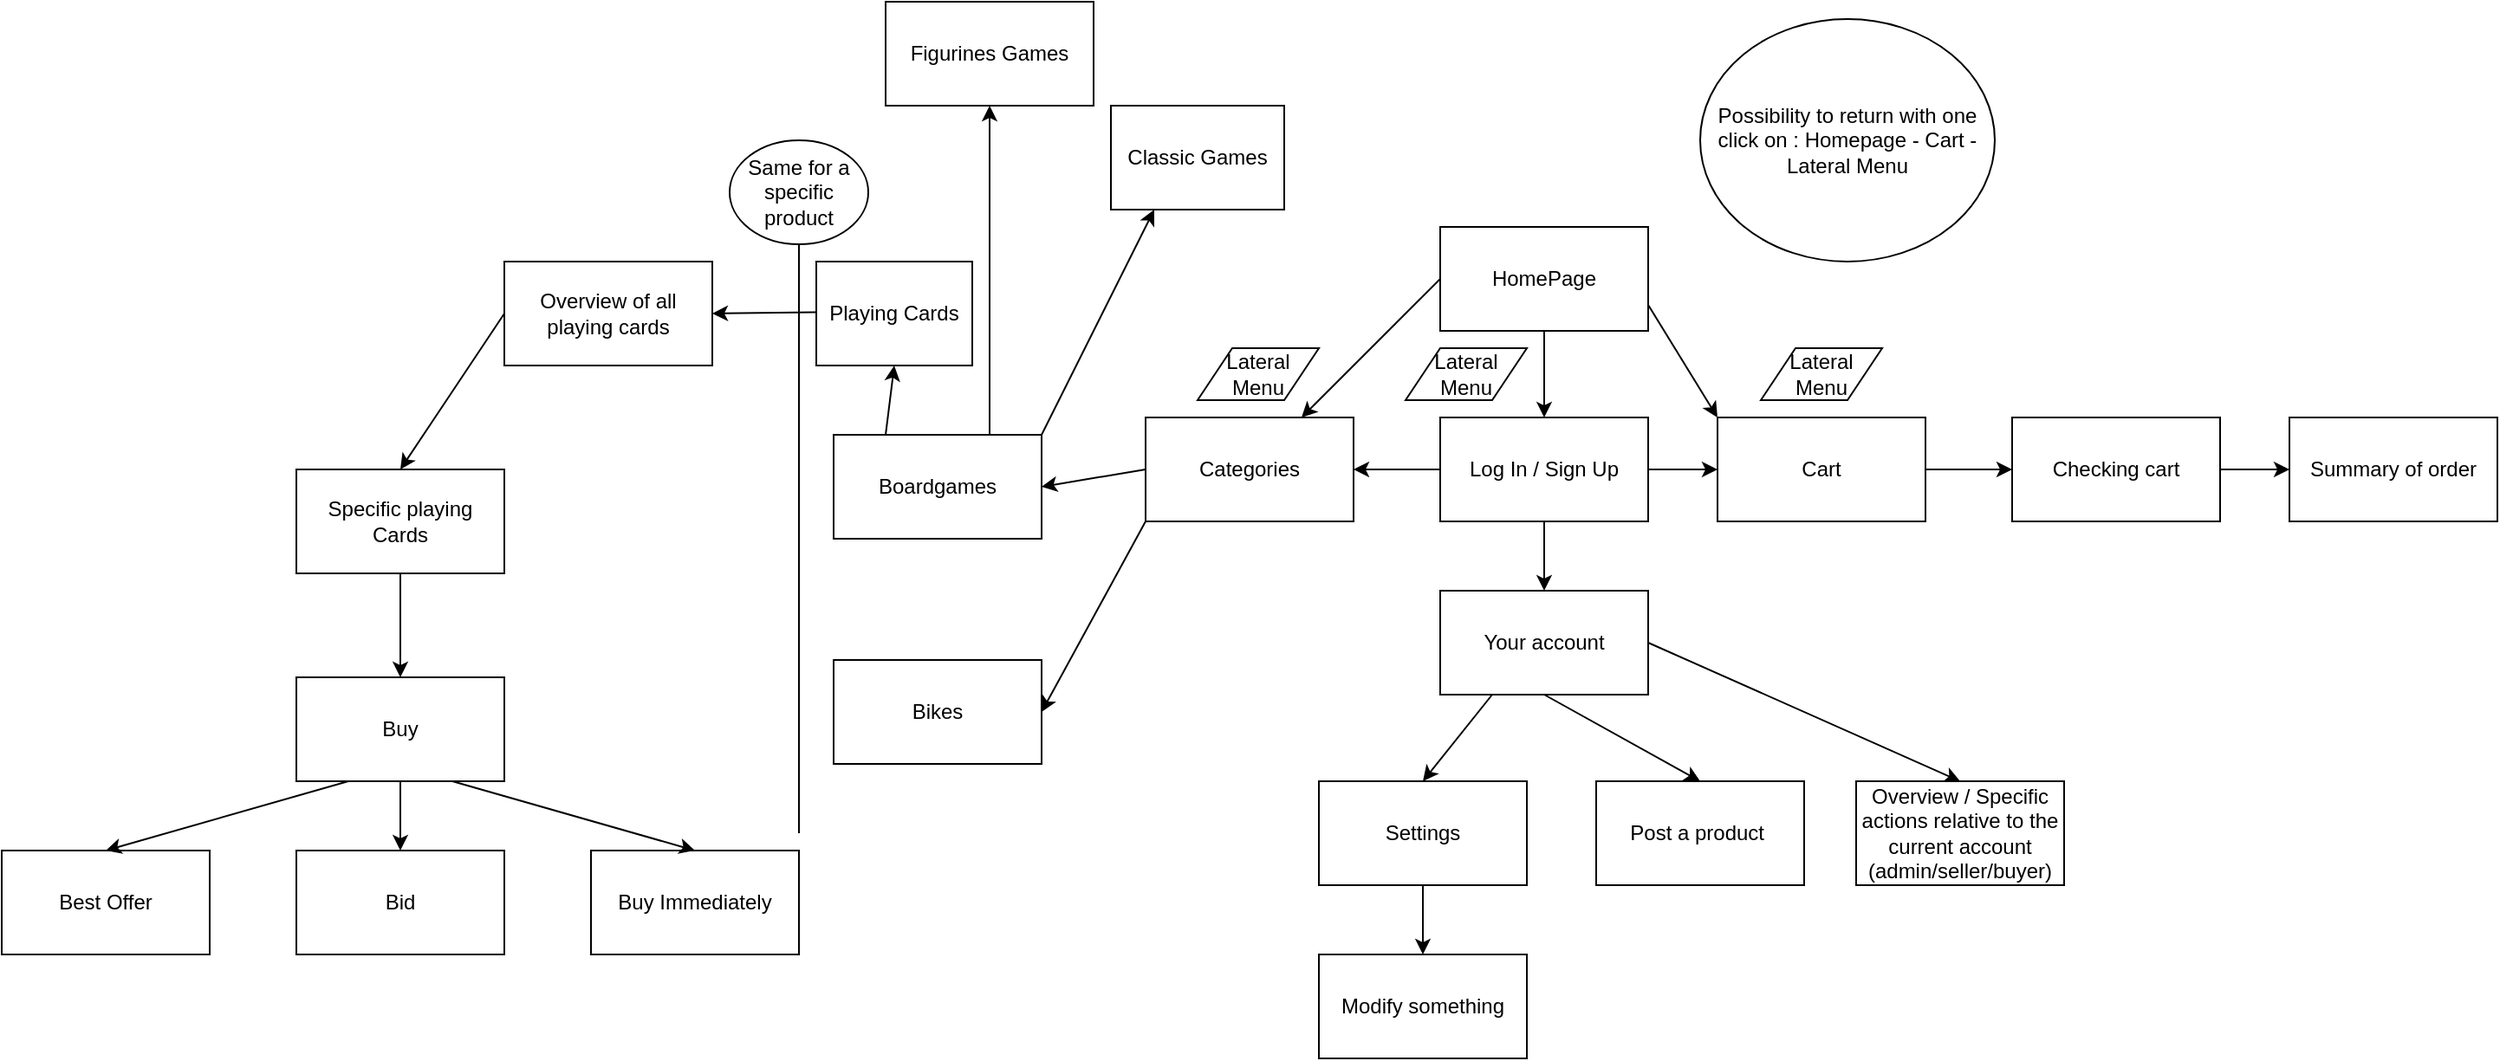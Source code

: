 <mxfile version="14.4.8" type="device"><diagram id="G1dUN2_9ABx3oaHJRw27" name="Page-1"><mxGraphModel dx="3240" dy="2120" grid="1" gridSize="10" guides="1" tooltips="1" connect="1" arrows="1" fold="1" page="1" pageScale="1" pageWidth="1654" pageHeight="1169" math="0" shadow="0"><root><mxCell id="0"/><mxCell id="1" parent="0"/><mxCell id="FgevV0cNMkTRCgjKMiHu-1" value="HomePage" style="rounded=0;whiteSpace=wrap;html=1;" parent="1" vertex="1"><mxGeometry x="370" y="70" width="120" height="60" as="geometry"/></mxCell><mxCell id="FgevV0cNMkTRCgjKMiHu-2" value="Log In / Sign Up" style="rounded=0;whiteSpace=wrap;html=1;" parent="1" vertex="1"><mxGeometry x="370" y="180" width="120" height="60" as="geometry"/></mxCell><mxCell id="FgevV0cNMkTRCgjKMiHu-3" value="Categories" style="rounded=0;whiteSpace=wrap;html=1;" parent="1" vertex="1"><mxGeometry x="200" y="180" width="120" height="60" as="geometry"/></mxCell><mxCell id="FgevV0cNMkTRCgjKMiHu-15" value="Cart" style="rounded=0;whiteSpace=wrap;html=1;" parent="1" vertex="1"><mxGeometry x="530" y="180" width="120" height="60" as="geometry"/></mxCell><mxCell id="FgevV0cNMkTRCgjKMiHu-18" value="Bikes" style="rounded=0;whiteSpace=wrap;html=1;" parent="1" vertex="1"><mxGeometry x="20" y="320" width="120" height="60" as="geometry"/></mxCell><mxCell id="FgevV0cNMkTRCgjKMiHu-19" value="" style="endArrow=classic;html=1;exitX=0.5;exitY=1;exitDx=0;exitDy=0;" parent="1" source="FgevV0cNMkTRCgjKMiHu-1" edge="1"><mxGeometry width="50" height="50" relative="1" as="geometry"><mxPoint x="410" y="380" as="sourcePoint"/><mxPoint x="430" y="180" as="targetPoint"/></mxGeometry></mxCell><mxCell id="FgevV0cNMkTRCgjKMiHu-20" value="Your account" style="rounded=0;whiteSpace=wrap;html=1;" parent="1" vertex="1"><mxGeometry x="370" y="280" width="120" height="60" as="geometry"/></mxCell><mxCell id="FgevV0cNMkTRCgjKMiHu-21" value="Checking cart" style="rounded=0;whiteSpace=wrap;html=1;" parent="1" vertex="1"><mxGeometry x="700" y="180" width="120" height="60" as="geometry"/></mxCell><mxCell id="FgevV0cNMkTRCgjKMiHu-22" value="Post a product&amp;nbsp;" style="rounded=0;whiteSpace=wrap;html=1;" parent="1" vertex="1"><mxGeometry x="460" y="390" width="120" height="60" as="geometry"/></mxCell><mxCell id="FgevV0cNMkTRCgjKMiHu-23" value="Settings" style="rounded=0;whiteSpace=wrap;html=1;" parent="1" vertex="1"><mxGeometry x="300" y="390" width="120" height="60" as="geometry"/></mxCell><mxCell id="FgevV0cNMkTRCgjKMiHu-24" value="Modify something" style="rounded=0;whiteSpace=wrap;html=1;" parent="1" vertex="1"><mxGeometry x="300" y="490" width="120" height="60" as="geometry"/></mxCell><mxCell id="FgevV0cNMkTRCgjKMiHu-25" value="Overview / Specific actions relative to the current account (admin/seller/buyer)" style="rounded=0;whiteSpace=wrap;html=1;" parent="1" vertex="1"><mxGeometry x="610" y="390" width="120" height="60" as="geometry"/></mxCell><mxCell id="FgevV0cNMkTRCgjKMiHu-26" value="Overview of all playing cards" style="rounded=0;whiteSpace=wrap;html=1;" parent="1" vertex="1"><mxGeometry x="-170" y="90" width="120" height="60" as="geometry"/></mxCell><mxCell id="FgevV0cNMkTRCgjKMiHu-27" value="Specific playing Cards" style="rounded=0;whiteSpace=wrap;html=1;" parent="1" vertex="1"><mxGeometry x="-290" y="210" width="120" height="60" as="geometry"/></mxCell><mxCell id="FgevV0cNMkTRCgjKMiHu-28" value="Buy" style="rounded=0;whiteSpace=wrap;html=1;" parent="1" vertex="1"><mxGeometry x="-290" y="330" width="120" height="60" as="geometry"/></mxCell><mxCell id="FgevV0cNMkTRCgjKMiHu-29" value="Bid" style="rounded=0;whiteSpace=wrap;html=1;" parent="1" vertex="1"><mxGeometry x="-290" y="430" width="120" height="60" as="geometry"/></mxCell><mxCell id="FgevV0cNMkTRCgjKMiHu-30" value="Best Offer" style="rounded=0;whiteSpace=wrap;html=1;" parent="1" vertex="1"><mxGeometry x="-460" y="430" width="120" height="60" as="geometry"/></mxCell><mxCell id="FgevV0cNMkTRCgjKMiHu-31" value="Buy Immediately" style="rounded=0;whiteSpace=wrap;html=1;" parent="1" vertex="1"><mxGeometry x="-120" y="430" width="120" height="60" as="geometry"/></mxCell><mxCell id="FgevV0cNMkTRCgjKMiHu-32" value="" style="endArrow=none;html=1;" parent="1" edge="1"><mxGeometry width="50" height="50" relative="1" as="geometry"><mxPoint y="420" as="sourcePoint"/><mxPoint y="70" as="targetPoint"/></mxGeometry></mxCell><mxCell id="FgevV0cNMkTRCgjKMiHu-33" value="" style="endArrow=classic;html=1;exitX=-0.004;exitY=0.65;exitDx=0;exitDy=0;exitPerimeter=0;entryX=1;entryY=0.5;entryDx=0;entryDy=0;" parent="1" target="FgevV0cNMkTRCgjKMiHu-26" edge="1"><mxGeometry width="50" height="50" relative="1" as="geometry"><mxPoint x="29.52" y="119" as="sourcePoint"/><mxPoint x="190" y="190" as="targetPoint"/></mxGeometry></mxCell><mxCell id="FgevV0cNMkTRCgjKMiHu-34" value="" style="endArrow=classic;html=1;exitX=0;exitY=0.5;exitDx=0;exitDy=0;entryX=0.5;entryY=0;entryDx=0;entryDy=0;" parent="1" source="FgevV0cNMkTRCgjKMiHu-26" target="FgevV0cNMkTRCgjKMiHu-27" edge="1"><mxGeometry width="50" height="50" relative="1" as="geometry"><mxPoint x="29.52" y="139" as="sourcePoint"/><mxPoint x="-40" y="130" as="targetPoint"/></mxGeometry></mxCell><mxCell id="FgevV0cNMkTRCgjKMiHu-35" value="" style="endArrow=classic;html=1;exitX=0.5;exitY=1;exitDx=0;exitDy=0;entryX=0.5;entryY=0;entryDx=0;entryDy=0;" parent="1" source="FgevV0cNMkTRCgjKMiHu-28" target="FgevV0cNMkTRCgjKMiHu-29" edge="1"><mxGeometry width="50" height="50" relative="1" as="geometry"><mxPoint x="39.52" y="149" as="sourcePoint"/><mxPoint x="-30" y="140" as="targetPoint"/></mxGeometry></mxCell><mxCell id="FgevV0cNMkTRCgjKMiHu-36" value="" style="endArrow=classic;html=1;exitX=0.5;exitY=1;exitDx=0;exitDy=0;entryX=0.5;entryY=0;entryDx=0;entryDy=0;" parent="1" source="FgevV0cNMkTRCgjKMiHu-27" target="FgevV0cNMkTRCgjKMiHu-28" edge="1"><mxGeometry width="50" height="50" relative="1" as="geometry"><mxPoint x="49.52" y="159" as="sourcePoint"/><mxPoint x="-20" y="150" as="targetPoint"/></mxGeometry></mxCell><mxCell id="FgevV0cNMkTRCgjKMiHu-37" value="" style="endArrow=classic;html=1;exitX=0.75;exitY=1;exitDx=0;exitDy=0;entryX=0.5;entryY=0;entryDx=0;entryDy=0;" parent="1" source="FgevV0cNMkTRCgjKMiHu-28" target="FgevV0cNMkTRCgjKMiHu-31" edge="1"><mxGeometry width="50" height="50" relative="1" as="geometry"><mxPoint x="-220" y="400" as="sourcePoint"/><mxPoint x="-220" y="440" as="targetPoint"/></mxGeometry></mxCell><mxCell id="FgevV0cNMkTRCgjKMiHu-38" value="" style="endArrow=classic;html=1;exitX=0.25;exitY=1;exitDx=0;exitDy=0;entryX=0.5;entryY=0;entryDx=0;entryDy=0;" parent="1" source="FgevV0cNMkTRCgjKMiHu-28" target="FgevV0cNMkTRCgjKMiHu-30" edge="1"><mxGeometry width="50" height="50" relative="1" as="geometry"><mxPoint x="-210" y="410" as="sourcePoint"/><mxPoint x="-210" y="450" as="targetPoint"/></mxGeometry></mxCell><mxCell id="FgevV0cNMkTRCgjKMiHu-39" value="" style="endArrow=classic;html=1;exitX=0;exitY=0.5;exitDx=0;exitDy=0;entryX=1;entryY=0.5;entryDx=0;entryDy=0;" parent="1" source="FgevV0cNMkTRCgjKMiHu-3" target="hDV_QSk52a3XBpceY0yc-1" edge="1"><mxGeometry width="50" height="50" relative="1" as="geometry"><mxPoint x="440" y="140" as="sourcePoint"/><mxPoint x="140" y="240" as="targetPoint"/></mxGeometry></mxCell><mxCell id="FgevV0cNMkTRCgjKMiHu-40" value="" style="endArrow=classic;html=1;exitX=0;exitY=1;exitDx=0;exitDy=0;entryX=1;entryY=0.5;entryDx=0;entryDy=0;" parent="1" source="FgevV0cNMkTRCgjKMiHu-3" target="FgevV0cNMkTRCgjKMiHu-18" edge="1"><mxGeometry width="50" height="50" relative="1" as="geometry"><mxPoint x="450" y="150" as="sourcePoint"/><mxPoint x="450" y="200" as="targetPoint"/></mxGeometry></mxCell><mxCell id="FgevV0cNMkTRCgjKMiHu-42" value="" style="endArrow=classic;html=1;exitX=0;exitY=0.5;exitDx=0;exitDy=0;" parent="1" source="FgevV0cNMkTRCgjKMiHu-2" target="FgevV0cNMkTRCgjKMiHu-3" edge="1"><mxGeometry width="50" height="50" relative="1" as="geometry"><mxPoint x="470" y="170" as="sourcePoint"/><mxPoint x="470" y="220" as="targetPoint"/></mxGeometry></mxCell><mxCell id="FgevV0cNMkTRCgjKMiHu-43" value="" style="endArrow=classic;html=1;exitX=1;exitY=0.5;exitDx=0;exitDy=0;entryX=0;entryY=0.5;entryDx=0;entryDy=0;" parent="1" source="FgevV0cNMkTRCgjKMiHu-2" target="FgevV0cNMkTRCgjKMiHu-15" edge="1"><mxGeometry width="50" height="50" relative="1" as="geometry"><mxPoint x="480" y="180" as="sourcePoint"/><mxPoint x="480" y="230" as="targetPoint"/></mxGeometry></mxCell><mxCell id="FgevV0cNMkTRCgjKMiHu-44" value="" style="endArrow=classic;html=1;exitX=1;exitY=0.5;exitDx=0;exitDy=0;entryX=0;entryY=0.5;entryDx=0;entryDy=0;" parent="1" source="FgevV0cNMkTRCgjKMiHu-15" target="FgevV0cNMkTRCgjKMiHu-21" edge="1"><mxGeometry width="50" height="50" relative="1" as="geometry"><mxPoint x="490" y="190" as="sourcePoint"/><mxPoint x="490" y="240" as="targetPoint"/></mxGeometry></mxCell><mxCell id="FgevV0cNMkTRCgjKMiHu-45" value="" style="endArrow=classic;html=1;exitX=0.5;exitY=1;exitDx=0;exitDy=0;entryX=0.5;entryY=0;entryDx=0;entryDy=0;" parent="1" source="FgevV0cNMkTRCgjKMiHu-2" target="FgevV0cNMkTRCgjKMiHu-20" edge="1"><mxGeometry width="50" height="50" relative="1" as="geometry"><mxPoint x="500" y="200" as="sourcePoint"/><mxPoint x="500" y="250" as="targetPoint"/></mxGeometry></mxCell><mxCell id="FgevV0cNMkTRCgjKMiHu-46" value="" style="endArrow=classic;html=1;exitX=0.5;exitY=1;exitDx=0;exitDy=0;entryX=0.5;entryY=0;entryDx=0;entryDy=0;" parent="1" source="FgevV0cNMkTRCgjKMiHu-20" target="FgevV0cNMkTRCgjKMiHu-22" edge="1"><mxGeometry width="50" height="50" relative="1" as="geometry"><mxPoint x="510" y="210" as="sourcePoint"/><mxPoint x="510" y="260" as="targetPoint"/></mxGeometry></mxCell><mxCell id="FgevV0cNMkTRCgjKMiHu-47" value="" style="endArrow=classic;html=1;exitX=0.25;exitY=1;exitDx=0;exitDy=0;entryX=0.5;entryY=0;entryDx=0;entryDy=0;" parent="1" source="FgevV0cNMkTRCgjKMiHu-20" target="FgevV0cNMkTRCgjKMiHu-23" edge="1"><mxGeometry width="50" height="50" relative="1" as="geometry"><mxPoint x="520" y="220" as="sourcePoint"/><mxPoint x="520" y="270" as="targetPoint"/></mxGeometry></mxCell><mxCell id="FgevV0cNMkTRCgjKMiHu-48" value="" style="endArrow=classic;html=1;exitX=0.5;exitY=1;exitDx=0;exitDy=0;" parent="1" source="FgevV0cNMkTRCgjKMiHu-23" target="FgevV0cNMkTRCgjKMiHu-24" edge="1"><mxGeometry width="50" height="50" relative="1" as="geometry"><mxPoint x="530" y="230" as="sourcePoint"/><mxPoint x="530" y="280" as="targetPoint"/></mxGeometry></mxCell><mxCell id="FgevV0cNMkTRCgjKMiHu-49" value="" style="endArrow=classic;html=1;exitX=1;exitY=0.5;exitDx=0;exitDy=0;entryX=0.5;entryY=0;entryDx=0;entryDy=0;" parent="1" source="FgevV0cNMkTRCgjKMiHu-20" target="FgevV0cNMkTRCgjKMiHu-25" edge="1"><mxGeometry width="50" height="50" relative="1" as="geometry"><mxPoint x="540" y="240" as="sourcePoint"/><mxPoint x="540" y="290" as="targetPoint"/></mxGeometry></mxCell><mxCell id="FgevV0cNMkTRCgjKMiHu-50" value="Summary of order" style="rounded=0;whiteSpace=wrap;html=1;" parent="1" vertex="1"><mxGeometry x="860" y="180" width="120" height="60" as="geometry"/></mxCell><mxCell id="FgevV0cNMkTRCgjKMiHu-52" value="" style="endArrow=classic;html=1;entryX=0;entryY=0.5;entryDx=0;entryDy=0;exitX=1;exitY=0.5;exitDx=0;exitDy=0;" parent="1" source="FgevV0cNMkTRCgjKMiHu-21" target="FgevV0cNMkTRCgjKMiHu-50" edge="1"><mxGeometry width="50" height="50" relative="1" as="geometry"><mxPoint x="630" y="330" as="sourcePoint"/><mxPoint x="680" y="280" as="targetPoint"/></mxGeometry></mxCell><mxCell id="FgevV0cNMkTRCgjKMiHu-53" value="Same for a specific product" style="ellipse;whiteSpace=wrap;html=1;" parent="1" vertex="1"><mxGeometry x="-40" y="20" width="80" height="60" as="geometry"/></mxCell><mxCell id="FgevV0cNMkTRCgjKMiHu-4" value="Possibility to return with one click on : Homepage - Cart - Lateral Menu" style="ellipse;whiteSpace=wrap;html=1;" parent="1" vertex="1"><mxGeometry x="520" y="-50" width="170" height="140" as="geometry"/></mxCell><mxCell id="FgevV0cNMkTRCgjKMiHu-5" value="Lateral Menu" style="shape=parallelogram;perimeter=parallelogramPerimeter;whiteSpace=wrap;html=1;fixedSize=1;" parent="1" vertex="1"><mxGeometry x="230" y="140" width="70" height="30" as="geometry"/></mxCell><mxCell id="FgevV0cNMkTRCgjKMiHu-6" value="Lateral Menu" style="shape=parallelogram;perimeter=parallelogramPerimeter;whiteSpace=wrap;html=1;fixedSize=1;" parent="1" vertex="1"><mxGeometry x="555" y="140" width="70" height="30" as="geometry"/></mxCell><mxCell id="FgevV0cNMkTRCgjKMiHu-7" value="Lateral Menu" style="shape=parallelogram;perimeter=parallelogramPerimeter;whiteSpace=wrap;html=1;fixedSize=1;" parent="1" vertex="1"><mxGeometry x="350" y="140" width="70" height="30" as="geometry"/></mxCell><mxCell id="FgevV0cNMkTRCgjKMiHu-9" value="" style="endArrow=classic;html=1;exitX=0;exitY=0.5;exitDx=0;exitDy=0;entryX=0.75;entryY=0;entryDx=0;entryDy=0;" parent="1" source="FgevV0cNMkTRCgjKMiHu-1" target="FgevV0cNMkTRCgjKMiHu-3" edge="1"><mxGeometry width="50" height="50" relative="1" as="geometry"><mxPoint x="390" y="310" as="sourcePoint"/><mxPoint x="440" y="260" as="targetPoint"/></mxGeometry></mxCell><mxCell id="FgevV0cNMkTRCgjKMiHu-10" value="" style="endArrow=classic;html=1;exitX=1;exitY=0.75;exitDx=0;exitDy=0;entryX=0;entryY=0;entryDx=0;entryDy=0;" parent="1" source="FgevV0cNMkTRCgjKMiHu-1" target="FgevV0cNMkTRCgjKMiHu-15" edge="1"><mxGeometry width="50" height="50" relative="1" as="geometry"><mxPoint x="390" y="310" as="sourcePoint"/><mxPoint x="440" y="260" as="targetPoint"/></mxGeometry></mxCell><mxCell id="hDV_QSk52a3XBpceY0yc-1" value="Boardgames" style="rounded=0;whiteSpace=wrap;html=1;" vertex="1" parent="1"><mxGeometry x="20" y="190" width="120" height="60" as="geometry"/></mxCell><mxCell id="hDV_QSk52a3XBpceY0yc-2" value="Classic Games" style="rounded=0;whiteSpace=wrap;html=1;" vertex="1" parent="1"><mxGeometry x="180" width="100" height="60" as="geometry"/></mxCell><mxCell id="hDV_QSk52a3XBpceY0yc-3" value="Figurines Games" style="rounded=0;whiteSpace=wrap;html=1;" vertex="1" parent="1"><mxGeometry x="50" y="-60" width="120" height="60" as="geometry"/></mxCell><mxCell id="hDV_QSk52a3XBpceY0yc-4" value="Playing Cards" style="rounded=0;whiteSpace=wrap;html=1;" vertex="1" parent="1"><mxGeometry x="10" y="90" width="90" height="60" as="geometry"/></mxCell><mxCell id="hDV_QSk52a3XBpceY0yc-5" value="" style="endArrow=classic;html=1;exitX=0.75;exitY=0;exitDx=0;exitDy=0;entryX=0.5;entryY=1;entryDx=0;entryDy=0;" edge="1" parent="1" source="hDV_QSk52a3XBpceY0yc-1" target="hDV_QSk52a3XBpceY0yc-3"><mxGeometry width="50" height="50" relative="1" as="geometry"><mxPoint x="210" y="220" as="sourcePoint"/><mxPoint x="110" y="30" as="targetPoint"/></mxGeometry></mxCell><mxCell id="hDV_QSk52a3XBpceY0yc-6" value="" style="endArrow=classic;html=1;exitX=1;exitY=0;exitDx=0;exitDy=0;entryX=0.25;entryY=1;entryDx=0;entryDy=0;" edge="1" parent="1" source="hDV_QSk52a3XBpceY0yc-1" target="hDV_QSk52a3XBpceY0yc-2"><mxGeometry width="50" height="50" relative="1" as="geometry"><mxPoint x="220" y="230" as="sourcePoint"/><mxPoint x="160" y="240" as="targetPoint"/></mxGeometry></mxCell><mxCell id="hDV_QSk52a3XBpceY0yc-7" value="" style="endArrow=classic;html=1;exitX=0.25;exitY=0;exitDx=0;exitDy=0;entryX=0.5;entryY=1;entryDx=0;entryDy=0;" edge="1" parent="1" source="hDV_QSk52a3XBpceY0yc-1" target="hDV_QSk52a3XBpceY0yc-4"><mxGeometry width="50" height="50" relative="1" as="geometry"><mxPoint x="230" y="240" as="sourcePoint"/><mxPoint x="170" y="250" as="targetPoint"/></mxGeometry></mxCell></root></mxGraphModel></diagram></mxfile>